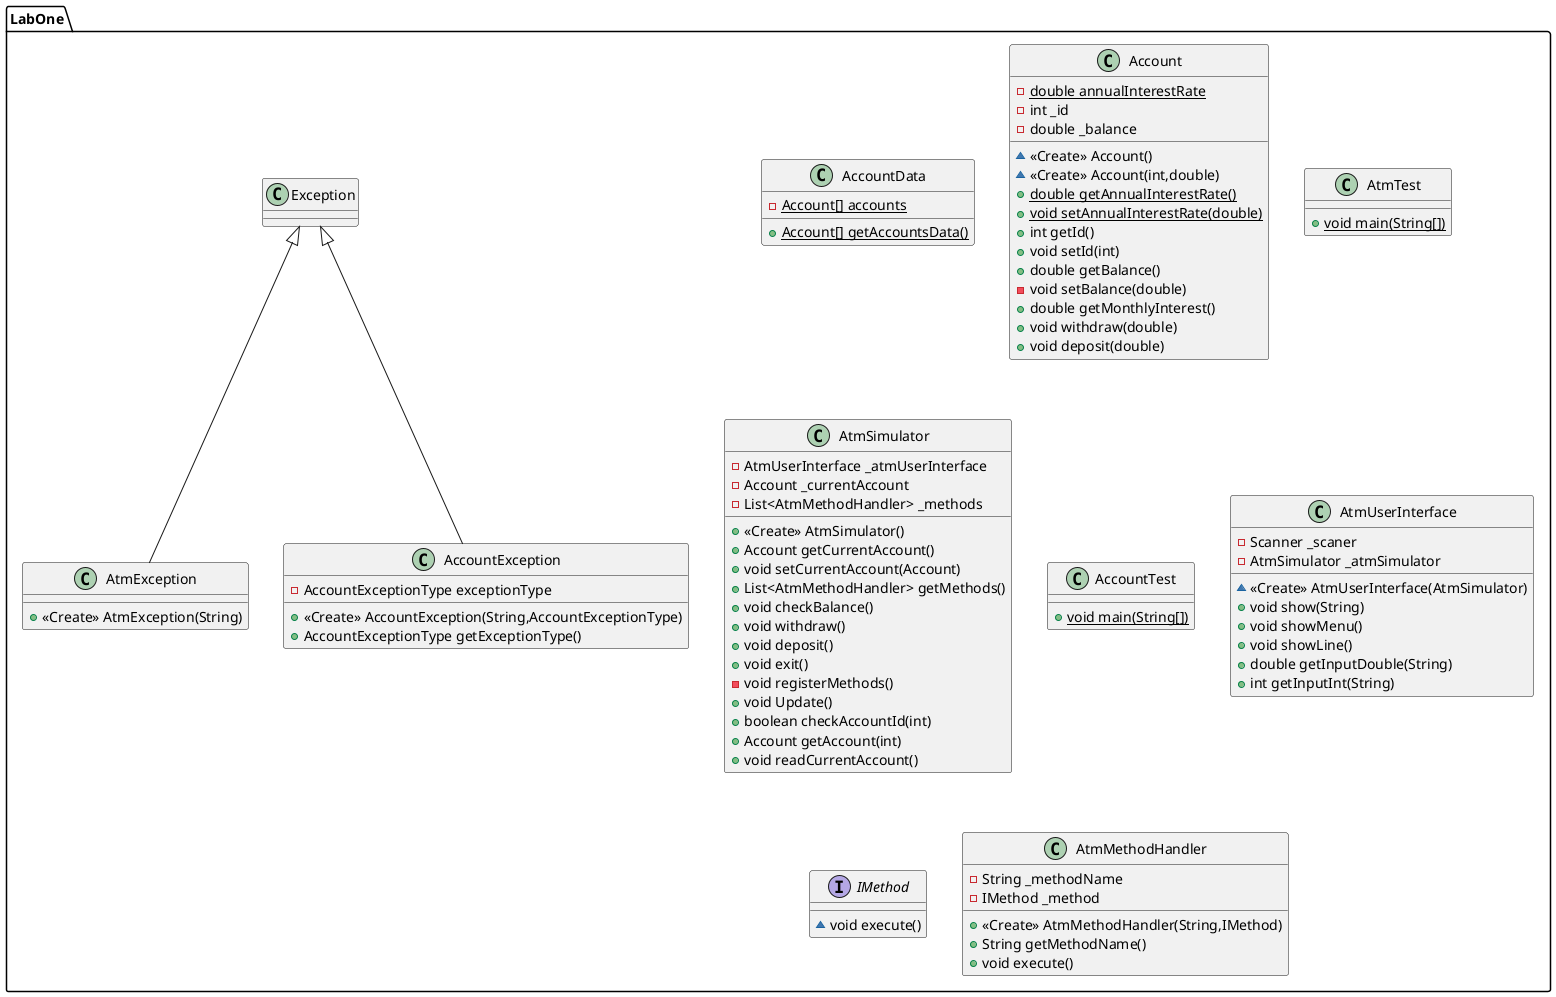 @startuml
class LabOne.AccountData {
- {static} Account[] accounts
+ {static} Account[] getAccountsData()
}
class LabOne.AtmException {
+ <<Create>> AtmException(String)
}
class LabOne.Account {
- {static} double annualInterestRate
- int _id
- double _balance
~ <<Create>> Account()
~ <<Create>> Account(int,double)
+ {static} double getAnnualInterestRate()
+ {static} void setAnnualInterestRate(double)
+ int getId()
+ void setId(int)
+ double getBalance()
- void setBalance(double)
+ double getMonthlyInterest()
+ void withdraw(double)
+ void deposit(double)
}
class LabOne.AtmTest {
+ {static} void main(String[])
}
class LabOne.AtmSimulator {
- AtmUserInterface _atmUserInterface
- Account _currentAccount
- List<AtmMethodHandler> _methods
+ <<Create>> AtmSimulator()
+ Account getCurrentAccount()
+ void setCurrentAccount(Account)
+ List<AtmMethodHandler> getMethods()
+ void checkBalance()
+ void withdraw()
+ void deposit()
+ void exit()
- void registerMethods()
+ void Update()
+ boolean checkAccountId(int)
+ Account getAccount(int)
+ void readCurrentAccount()
}
class LabOne.AccountTest {
+ {static} void main(String[])
}
class LabOne.AtmUserInterface {
- Scanner _scaner
- AtmSimulator _atmSimulator
~ <<Create>> AtmUserInterface(AtmSimulator)
+ void show(String)
+ void showMenu()
+ void showLine()
+ double getInputDouble(String)
+ int getInputInt(String)
}
class LabOne.AccountException {
- AccountExceptionType exceptionType
+ <<Create>> AccountException(String,AccountExceptionType)
+ AccountExceptionType getExceptionType()
}
interface LabOne.IMethod {
~ void execute()
}
class LabOne.AtmMethodHandler {
- String _methodName
- IMethod _method
+ <<Create>> AtmMethodHandler(String,IMethod)
+ String getMethodName()
+ void execute()
}


LabOne.Exception <|-- LabOne.AtmException
LabOne.Exception <|-- LabOne.AccountException
@enduml